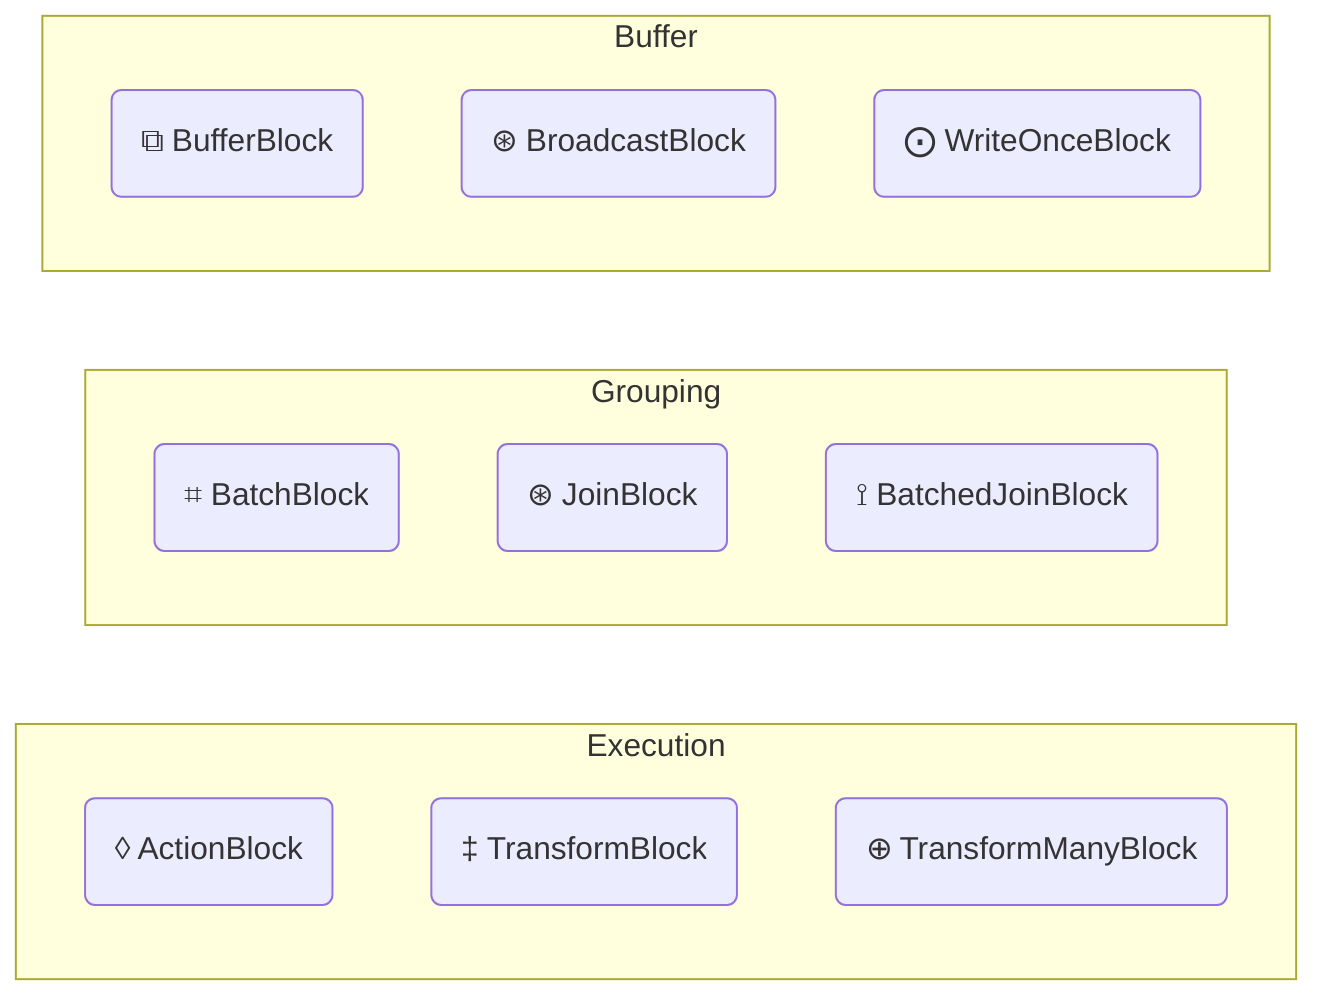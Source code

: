 flowchart LR
    subgraph Execution
        %% direction TD
        AB("◊ ActionBlock<T>")
        TB("‡ TransformBlock<T, U>")
        TMB("⊕ TransformManyBlock<TInput, TOutput>")
    end
    
    subgraph Grouping
        %% direction TD
        BaB("⌗ BatchBlock<T>")
        JB("⊛ JoinBlock<T1, T2>")
        BJB("⟟ BatchedJoinBlock<T1, T2>")
    end
    
    subgraph Buffer
        %% direction TD
        BB("⧉ BufferBlock<T>")
        BrB("⊛ BroadcastBlock<T>")
        WOB("⨀ WriteOnceBlock<T>")
    end